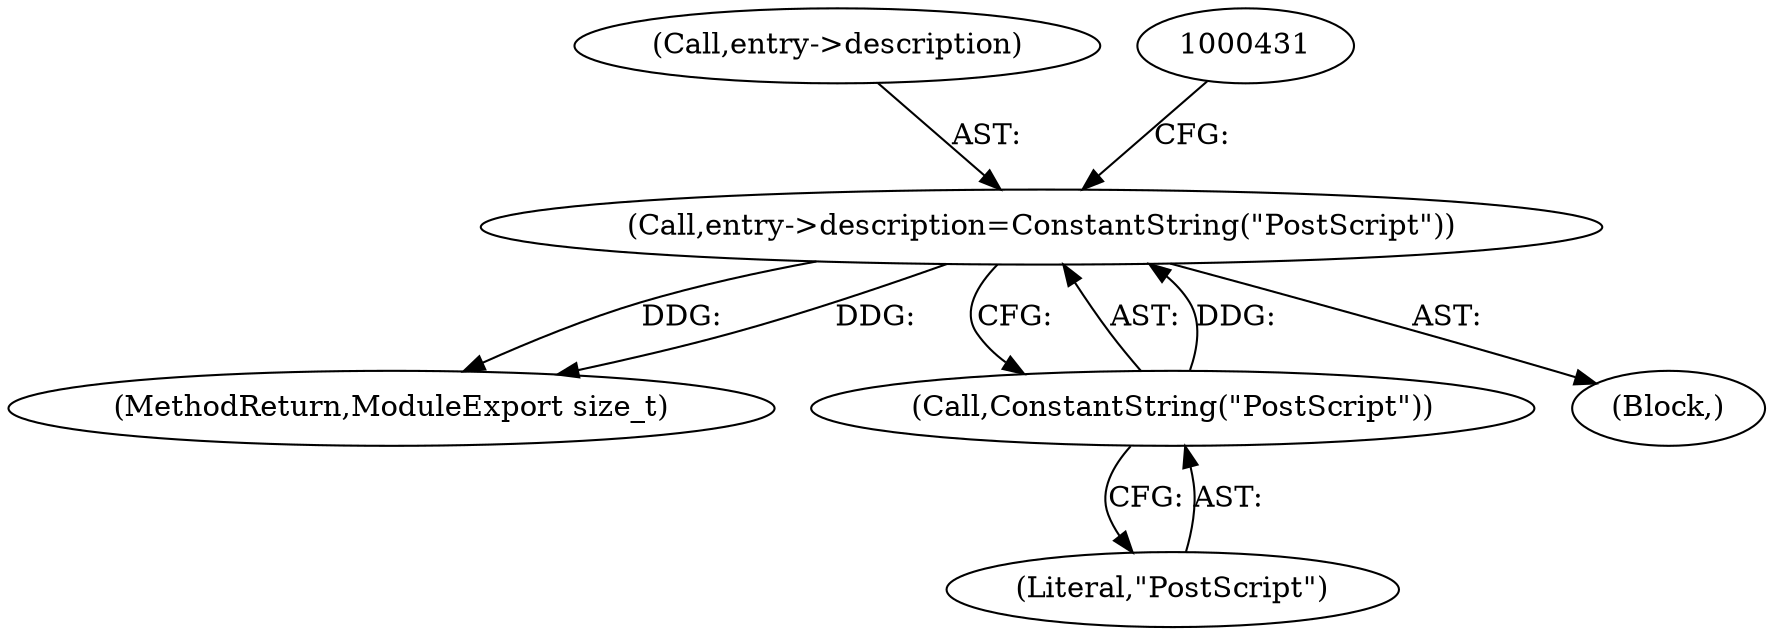 digraph "0_ImageMagick_8598a497e2d1f556a34458cf54b40ba40674734c_0@pointer" {
"1000424" [label="(Call,entry->description=ConstantString(\"PostScript\"))"];
"1000428" [label="(Call,ConstantString(\"PostScript\"))"];
"1000425" [label="(Call,entry->description)"];
"1000436" [label="(MethodReturn,ModuleExport size_t)"];
"1000429" [label="(Literal,\"PostScript\")"];
"1000102" [label="(Block,)"];
"1000428" [label="(Call,ConstantString(\"PostScript\"))"];
"1000424" [label="(Call,entry->description=ConstantString(\"PostScript\"))"];
"1000424" -> "1000102"  [label="AST: "];
"1000424" -> "1000428"  [label="CFG: "];
"1000425" -> "1000424"  [label="AST: "];
"1000428" -> "1000424"  [label="AST: "];
"1000431" -> "1000424"  [label="CFG: "];
"1000424" -> "1000436"  [label="DDG: "];
"1000424" -> "1000436"  [label="DDG: "];
"1000428" -> "1000424"  [label="DDG: "];
"1000428" -> "1000429"  [label="CFG: "];
"1000429" -> "1000428"  [label="AST: "];
}

